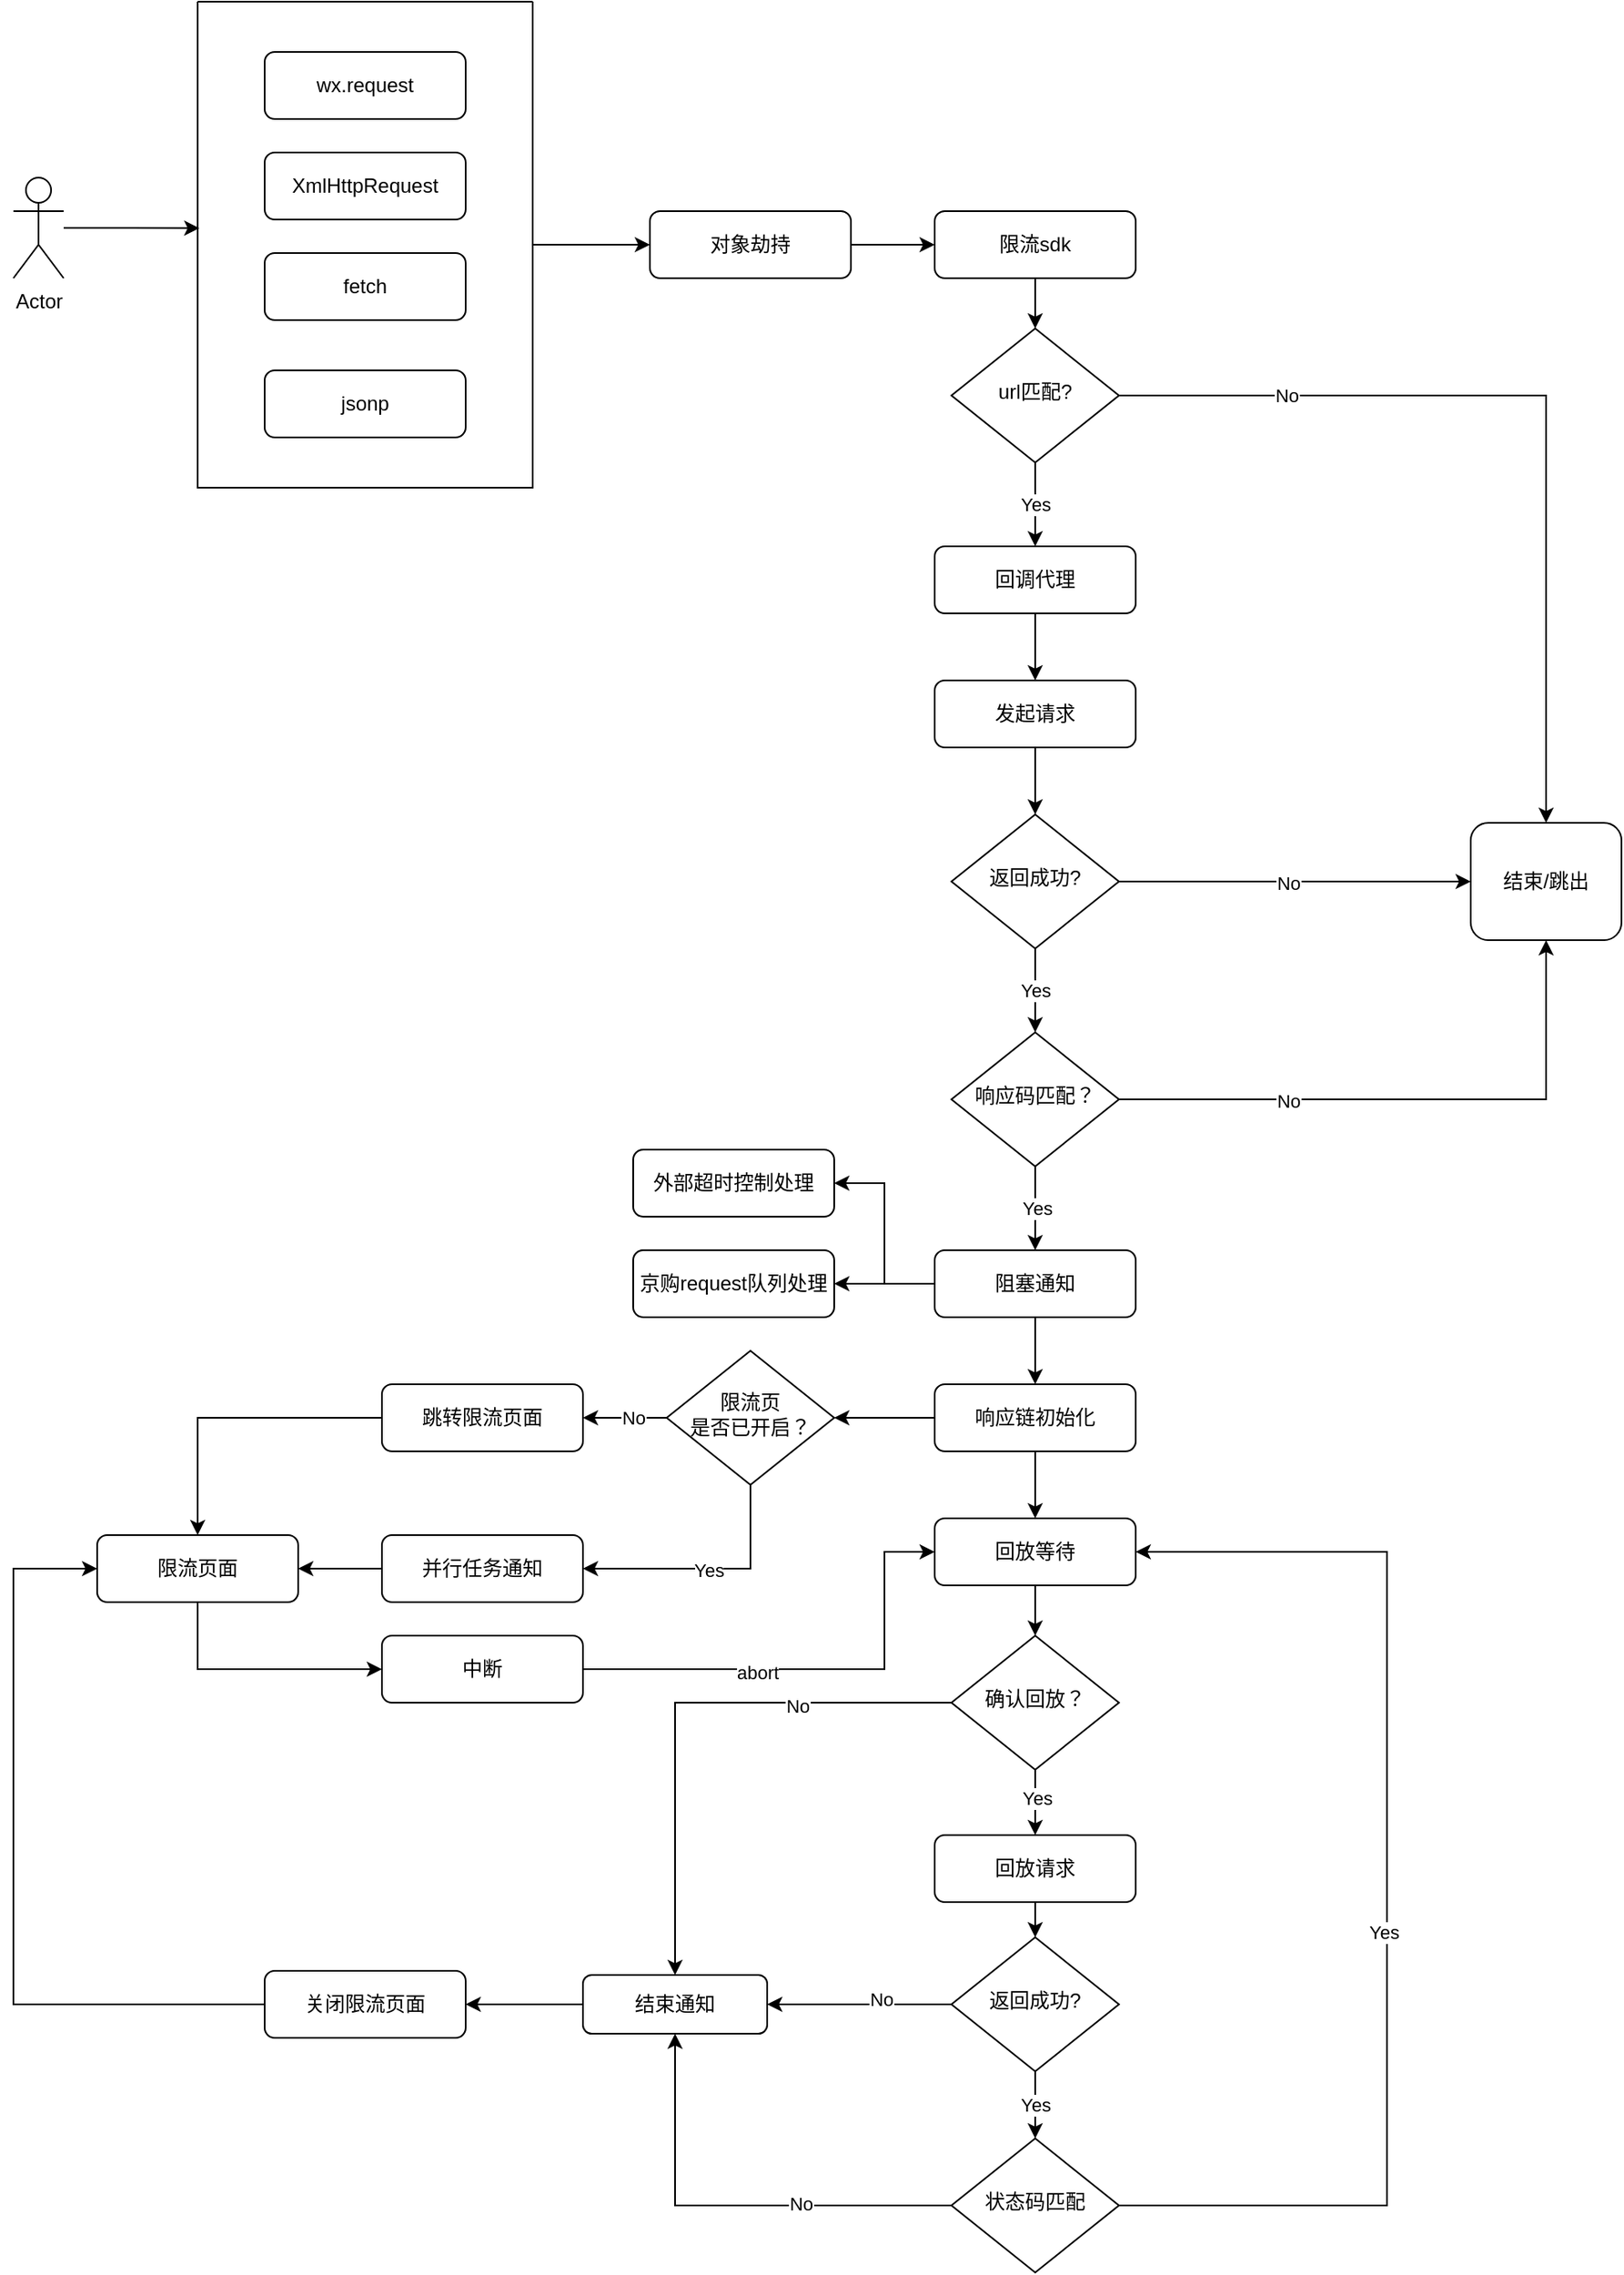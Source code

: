 <mxfile version="21.4.0" type="github">
  <diagram id="C5RBs43oDa-KdzZeNtuy" name="Page-1">
    <mxGraphModel dx="2133" dy="821" grid="1" gridSize="10" guides="1" tooltips="1" connect="1" arrows="1" fold="1" page="1" pageScale="1" pageWidth="827" pageHeight="1169" math="0" shadow="0">
      <root>
        <mxCell id="WIyWlLk6GJQsqaUBKTNV-0" />
        <mxCell id="WIyWlLk6GJQsqaUBKTNV-1" parent="WIyWlLk6GJQsqaUBKTNV-0" />
        <mxCell id="BcHs0v-dfjVn9y8Vt5I_-73" style="edgeStyle=orthogonalEdgeStyle;rounded=0;orthogonalLoop=1;jettySize=auto;html=1;exitX=1;exitY=0.5;exitDx=0;exitDy=0;entryX=0;entryY=0.5;entryDx=0;entryDy=0;" parent="WIyWlLk6GJQsqaUBKTNV-1" source="WIyWlLk6GJQsqaUBKTNV-3" target="BcHs0v-dfjVn9y8Vt5I_-1" edge="1">
          <mxGeometry relative="1" as="geometry" />
        </mxCell>
        <mxCell id="WIyWlLk6GJQsqaUBKTNV-3" value="对象劫持" style="rounded=1;whiteSpace=wrap;html=1;fontSize=12;glass=0;strokeWidth=1;shadow=0;" parent="WIyWlLk6GJQsqaUBKTNV-1" vertex="1">
          <mxGeometry x="-10" y="160" width="120" height="40" as="geometry" />
        </mxCell>
        <mxCell id="BcHs0v-dfjVn9y8Vt5I_-24" style="edgeStyle=orthogonalEdgeStyle;rounded=0;orthogonalLoop=1;jettySize=auto;html=1;exitX=0.5;exitY=1;exitDx=0;exitDy=0;entryX=0.5;entryY=0;entryDx=0;entryDy=0;" parent="WIyWlLk6GJQsqaUBKTNV-1" source="BcHs0v-dfjVn9y8Vt5I_-1" target="BcHs0v-dfjVn9y8Vt5I_-2" edge="1">
          <mxGeometry relative="1" as="geometry" />
        </mxCell>
        <mxCell id="BcHs0v-dfjVn9y8Vt5I_-1" value="限流sdk" style="rounded=1;whiteSpace=wrap;html=1;fontSize=12;glass=0;strokeWidth=1;shadow=0;" parent="WIyWlLk6GJQsqaUBKTNV-1" vertex="1">
          <mxGeometry x="160" y="160" width="120" height="40" as="geometry" />
        </mxCell>
        <mxCell id="BcHs0v-dfjVn9y8Vt5I_-25" value="No" style="edgeStyle=orthogonalEdgeStyle;rounded=0;orthogonalLoop=1;jettySize=auto;html=1;exitX=1;exitY=0.5;exitDx=0;exitDy=0;" parent="WIyWlLk6GJQsqaUBKTNV-1" source="BcHs0v-dfjVn9y8Vt5I_-2" target="BcHs0v-dfjVn9y8Vt5I_-5" edge="1">
          <mxGeometry x="-0.608" relative="1" as="geometry">
            <mxPoint as="offset" />
          </mxGeometry>
        </mxCell>
        <mxCell id="BcHs0v-dfjVn9y8Vt5I_-26" value="Yes" style="edgeStyle=orthogonalEdgeStyle;rounded=0;orthogonalLoop=1;jettySize=auto;html=1;exitX=0.5;exitY=1;exitDx=0;exitDy=0;entryX=0.5;entryY=0;entryDx=0;entryDy=0;" parent="WIyWlLk6GJQsqaUBKTNV-1" source="BcHs0v-dfjVn9y8Vt5I_-2" target="BcHs0v-dfjVn9y8Vt5I_-4" edge="1">
          <mxGeometry relative="1" as="geometry" />
        </mxCell>
        <mxCell id="BcHs0v-dfjVn9y8Vt5I_-2" value="url匹配?" style="rhombus;whiteSpace=wrap;html=1;shadow=0;fontFamily=Helvetica;fontSize=12;align=center;strokeWidth=1;spacing=6;spacingTop=-4;" parent="WIyWlLk6GJQsqaUBKTNV-1" vertex="1">
          <mxGeometry x="170" y="230" width="100" height="80" as="geometry" />
        </mxCell>
        <mxCell id="BcHs0v-dfjVn9y8Vt5I_-27" style="edgeStyle=orthogonalEdgeStyle;rounded=0;orthogonalLoop=1;jettySize=auto;html=1;exitX=0.5;exitY=1;exitDx=0;exitDy=0;entryX=0.5;entryY=0;entryDx=0;entryDy=0;" parent="WIyWlLk6GJQsqaUBKTNV-1" source="BcHs0v-dfjVn9y8Vt5I_-4" target="BcHs0v-dfjVn9y8Vt5I_-6" edge="1">
          <mxGeometry relative="1" as="geometry" />
        </mxCell>
        <mxCell id="BcHs0v-dfjVn9y8Vt5I_-4" value="回调代理" style="rounded=1;whiteSpace=wrap;html=1;fontSize=12;glass=0;strokeWidth=1;shadow=0;" parent="WIyWlLk6GJQsqaUBKTNV-1" vertex="1">
          <mxGeometry x="160" y="360" width="120" height="40" as="geometry" />
        </mxCell>
        <mxCell id="BcHs0v-dfjVn9y8Vt5I_-5" value="结束/跳出" style="rounded=1;whiteSpace=wrap;html=1;fontSize=12;glass=0;strokeWidth=1;shadow=0;" parent="WIyWlLk6GJQsqaUBKTNV-1" vertex="1">
          <mxGeometry x="480" y="525" width="90" height="70" as="geometry" />
        </mxCell>
        <mxCell id="BcHs0v-dfjVn9y8Vt5I_-28" style="edgeStyle=orthogonalEdgeStyle;rounded=0;orthogonalLoop=1;jettySize=auto;html=1;exitX=0.5;exitY=1;exitDx=0;exitDy=0;entryX=0.5;entryY=0;entryDx=0;entryDy=0;" parent="WIyWlLk6GJQsqaUBKTNV-1" source="BcHs0v-dfjVn9y8Vt5I_-6" target="BcHs0v-dfjVn9y8Vt5I_-8" edge="1">
          <mxGeometry relative="1" as="geometry" />
        </mxCell>
        <mxCell id="BcHs0v-dfjVn9y8Vt5I_-6" value="发起请求" style="rounded=1;whiteSpace=wrap;html=1;fontSize=12;glass=0;strokeWidth=1;shadow=0;" parent="WIyWlLk6GJQsqaUBKTNV-1" vertex="1">
          <mxGeometry x="160" y="440" width="120" height="40" as="geometry" />
        </mxCell>
        <mxCell id="BcHs0v-dfjVn9y8Vt5I_-31" value="Yes" style="edgeStyle=orthogonalEdgeStyle;rounded=0;orthogonalLoop=1;jettySize=auto;html=1;exitX=0.5;exitY=1;exitDx=0;exitDy=0;entryX=0.5;entryY=0;entryDx=0;entryDy=0;" parent="WIyWlLk6GJQsqaUBKTNV-1" source="BcHs0v-dfjVn9y8Vt5I_-8" target="BcHs0v-dfjVn9y8Vt5I_-10" edge="1">
          <mxGeometry relative="1" as="geometry" />
        </mxCell>
        <mxCell id="BcHs0v-dfjVn9y8Vt5I_-95" style="edgeStyle=orthogonalEdgeStyle;rounded=0;orthogonalLoop=1;jettySize=auto;html=1;exitX=1;exitY=0.5;exitDx=0;exitDy=0;" parent="WIyWlLk6GJQsqaUBKTNV-1" source="BcHs0v-dfjVn9y8Vt5I_-8" target="BcHs0v-dfjVn9y8Vt5I_-5" edge="1">
          <mxGeometry relative="1" as="geometry" />
        </mxCell>
        <mxCell id="BcHs0v-dfjVn9y8Vt5I_-96" value="No" style="edgeLabel;html=1;align=center;verticalAlign=middle;resizable=0;points=[];" parent="BcHs0v-dfjVn9y8Vt5I_-95" vertex="1" connectable="0">
          <mxGeometry x="-0.038" y="-1" relative="1" as="geometry">
            <mxPoint as="offset" />
          </mxGeometry>
        </mxCell>
        <mxCell id="BcHs0v-dfjVn9y8Vt5I_-8" value="返回成功?" style="rhombus;whiteSpace=wrap;html=1;shadow=0;fontFamily=Helvetica;fontSize=12;align=center;strokeWidth=1;spacing=6;spacingTop=-4;" parent="WIyWlLk6GJQsqaUBKTNV-1" vertex="1">
          <mxGeometry x="170" y="520" width="100" height="80" as="geometry" />
        </mxCell>
        <mxCell id="BcHs0v-dfjVn9y8Vt5I_-32" style="edgeStyle=orthogonalEdgeStyle;rounded=0;orthogonalLoop=1;jettySize=auto;html=1;exitX=0.5;exitY=1;exitDx=0;exitDy=0;" parent="WIyWlLk6GJQsqaUBKTNV-1" source="BcHs0v-dfjVn9y8Vt5I_-10" target="BcHs0v-dfjVn9y8Vt5I_-12" edge="1">
          <mxGeometry relative="1" as="geometry" />
        </mxCell>
        <mxCell id="BcHs0v-dfjVn9y8Vt5I_-33" value="Yes" style="edgeLabel;html=1;align=center;verticalAlign=middle;resizable=0;points=[];" parent="BcHs0v-dfjVn9y8Vt5I_-32" vertex="1" connectable="0">
          <mxGeometry x="-0.025" y="1" relative="1" as="geometry">
            <mxPoint as="offset" />
          </mxGeometry>
        </mxCell>
        <mxCell id="BcHs0v-dfjVn9y8Vt5I_-93" style="edgeStyle=orthogonalEdgeStyle;rounded=0;orthogonalLoop=1;jettySize=auto;html=1;exitX=1;exitY=0.5;exitDx=0;exitDy=0;entryX=0.5;entryY=1;entryDx=0;entryDy=0;" parent="WIyWlLk6GJQsqaUBKTNV-1" source="BcHs0v-dfjVn9y8Vt5I_-10" target="BcHs0v-dfjVn9y8Vt5I_-5" edge="1">
          <mxGeometry relative="1" as="geometry" />
        </mxCell>
        <mxCell id="BcHs0v-dfjVn9y8Vt5I_-94" value="No" style="edgeLabel;html=1;align=center;verticalAlign=middle;resizable=0;points=[];" parent="BcHs0v-dfjVn9y8Vt5I_-93" vertex="1" connectable="0">
          <mxGeometry x="-0.422" y="-1" relative="1" as="geometry">
            <mxPoint as="offset" />
          </mxGeometry>
        </mxCell>
        <mxCell id="BcHs0v-dfjVn9y8Vt5I_-10" value="响应码匹配？" style="rhombus;whiteSpace=wrap;html=1;shadow=0;fontFamily=Helvetica;fontSize=12;align=center;strokeWidth=1;spacing=6;spacingTop=-4;" parent="WIyWlLk6GJQsqaUBKTNV-1" vertex="1">
          <mxGeometry x="170" y="650" width="100" height="80" as="geometry" />
        </mxCell>
        <mxCell id="BcHs0v-dfjVn9y8Vt5I_-38" style="edgeStyle=orthogonalEdgeStyle;rounded=0;orthogonalLoop=1;jettySize=auto;html=1;exitX=0.5;exitY=1;exitDx=0;exitDy=0;entryX=0.5;entryY=0;entryDx=0;entryDy=0;" parent="WIyWlLk6GJQsqaUBKTNV-1" source="BcHs0v-dfjVn9y8Vt5I_-12" target="BcHs0v-dfjVn9y8Vt5I_-13" edge="1">
          <mxGeometry relative="1" as="geometry" />
        </mxCell>
        <mxCell id="BcHs0v-dfjVn9y8Vt5I_-63" style="edgeStyle=orthogonalEdgeStyle;rounded=0;orthogonalLoop=1;jettySize=auto;html=1;exitX=0;exitY=0.5;exitDx=0;exitDy=0;entryX=1;entryY=0.5;entryDx=0;entryDy=0;" parent="WIyWlLk6GJQsqaUBKTNV-1" source="BcHs0v-dfjVn9y8Vt5I_-12" target="BcHs0v-dfjVn9y8Vt5I_-36" edge="1">
          <mxGeometry relative="1" as="geometry" />
        </mxCell>
        <mxCell id="gQ1wiMqWh2vKQqTtI7qp-10" style="edgeStyle=orthogonalEdgeStyle;rounded=0;orthogonalLoop=1;jettySize=auto;html=1;exitX=0;exitY=0.5;exitDx=0;exitDy=0;entryX=1;entryY=0.5;entryDx=0;entryDy=0;" edge="1" parent="WIyWlLk6GJQsqaUBKTNV-1" source="BcHs0v-dfjVn9y8Vt5I_-12" target="gQ1wiMqWh2vKQqTtI7qp-8">
          <mxGeometry relative="1" as="geometry" />
        </mxCell>
        <mxCell id="BcHs0v-dfjVn9y8Vt5I_-12" value="阻塞通知" style="rounded=1;whiteSpace=wrap;html=1;fontSize=12;glass=0;strokeWidth=1;shadow=0;" parent="WIyWlLk6GJQsqaUBKTNV-1" vertex="1">
          <mxGeometry x="160" y="780" width="120" height="40" as="geometry" />
        </mxCell>
        <mxCell id="BcHs0v-dfjVn9y8Vt5I_-41" style="edgeStyle=orthogonalEdgeStyle;rounded=0;orthogonalLoop=1;jettySize=auto;html=1;exitX=0.5;exitY=1;exitDx=0;exitDy=0;entryX=0.5;entryY=0;entryDx=0;entryDy=0;" parent="WIyWlLk6GJQsqaUBKTNV-1" source="BcHs0v-dfjVn9y8Vt5I_-13" target="BcHs0v-dfjVn9y8Vt5I_-15" edge="1">
          <mxGeometry relative="1" as="geometry" />
        </mxCell>
        <mxCell id="BcHs0v-dfjVn9y8Vt5I_-67" style="edgeStyle=orthogonalEdgeStyle;rounded=0;orthogonalLoop=1;jettySize=auto;html=1;exitX=0;exitY=0.5;exitDx=0;exitDy=0;entryX=1;entryY=0.5;entryDx=0;entryDy=0;" parent="WIyWlLk6GJQsqaUBKTNV-1" source="BcHs0v-dfjVn9y8Vt5I_-13" target="BcHs0v-dfjVn9y8Vt5I_-66" edge="1">
          <mxGeometry relative="1" as="geometry" />
        </mxCell>
        <mxCell id="BcHs0v-dfjVn9y8Vt5I_-13" value="响应链初始化" style="rounded=1;whiteSpace=wrap;html=1;fontSize=12;glass=0;strokeWidth=1;shadow=0;" parent="WIyWlLk6GJQsqaUBKTNV-1" vertex="1">
          <mxGeometry x="160" y="860" width="120" height="40" as="geometry" />
        </mxCell>
        <mxCell id="BcHs0v-dfjVn9y8Vt5I_-42" style="edgeStyle=orthogonalEdgeStyle;rounded=0;orthogonalLoop=1;jettySize=auto;html=1;exitX=0.5;exitY=1;exitDx=0;exitDy=0;entryX=0.5;entryY=0;entryDx=0;entryDy=0;" parent="WIyWlLk6GJQsqaUBKTNV-1" source="BcHs0v-dfjVn9y8Vt5I_-15" target="BcHs0v-dfjVn9y8Vt5I_-17" edge="1">
          <mxGeometry relative="1" as="geometry" />
        </mxCell>
        <mxCell id="BcHs0v-dfjVn9y8Vt5I_-15" value="回放等待" style="rounded=1;whiteSpace=wrap;html=1;fontSize=12;glass=0;strokeWidth=1;shadow=0;" parent="WIyWlLk6GJQsqaUBKTNV-1" vertex="1">
          <mxGeometry x="160" y="940" width="120" height="40" as="geometry" />
        </mxCell>
        <mxCell id="BcHs0v-dfjVn9y8Vt5I_-43" style="edgeStyle=orthogonalEdgeStyle;rounded=0;orthogonalLoop=1;jettySize=auto;html=1;exitX=0.5;exitY=1;exitDx=0;exitDy=0;entryX=0.5;entryY=0;entryDx=0;entryDy=0;" parent="WIyWlLk6GJQsqaUBKTNV-1" source="BcHs0v-dfjVn9y8Vt5I_-17" target="BcHs0v-dfjVn9y8Vt5I_-18" edge="1">
          <mxGeometry relative="1" as="geometry" />
        </mxCell>
        <mxCell id="BcHs0v-dfjVn9y8Vt5I_-44" value="Yes" style="edgeLabel;html=1;align=center;verticalAlign=middle;resizable=0;points=[];" parent="BcHs0v-dfjVn9y8Vt5I_-43" vertex="1" connectable="0">
          <mxGeometry x="-0.167" y="1" relative="1" as="geometry">
            <mxPoint y="1" as="offset" />
          </mxGeometry>
        </mxCell>
        <mxCell id="BcHs0v-dfjVn9y8Vt5I_-79" style="edgeStyle=orthogonalEdgeStyle;rounded=0;orthogonalLoop=1;jettySize=auto;html=1;exitX=0;exitY=0.5;exitDx=0;exitDy=0;entryX=0.5;entryY=0;entryDx=0;entryDy=0;" parent="WIyWlLk6GJQsqaUBKTNV-1" source="BcHs0v-dfjVn9y8Vt5I_-17" target="BcHs0v-dfjVn9y8Vt5I_-76" edge="1">
          <mxGeometry relative="1" as="geometry" />
        </mxCell>
        <mxCell id="BcHs0v-dfjVn9y8Vt5I_-80" value="No" style="edgeLabel;html=1;align=center;verticalAlign=middle;resizable=0;points=[];" parent="BcHs0v-dfjVn9y8Vt5I_-79" vertex="1" connectable="0">
          <mxGeometry x="-0.435" y="2" relative="1" as="geometry">
            <mxPoint as="offset" />
          </mxGeometry>
        </mxCell>
        <mxCell id="BcHs0v-dfjVn9y8Vt5I_-17" value="确认回放？" style="rhombus;whiteSpace=wrap;html=1;shadow=0;fontFamily=Helvetica;fontSize=12;align=center;strokeWidth=1;spacing=6;spacingTop=-4;" parent="WIyWlLk6GJQsqaUBKTNV-1" vertex="1">
          <mxGeometry x="170" y="1010" width="100" height="80" as="geometry" />
        </mxCell>
        <mxCell id="BcHs0v-dfjVn9y8Vt5I_-49" style="edgeStyle=orthogonalEdgeStyle;rounded=0;orthogonalLoop=1;jettySize=auto;html=1;exitX=0.5;exitY=1;exitDx=0;exitDy=0;entryX=0.5;entryY=0;entryDx=0;entryDy=0;" parent="WIyWlLk6GJQsqaUBKTNV-1" source="BcHs0v-dfjVn9y8Vt5I_-18" target="BcHs0v-dfjVn9y8Vt5I_-19" edge="1">
          <mxGeometry relative="1" as="geometry" />
        </mxCell>
        <mxCell id="BcHs0v-dfjVn9y8Vt5I_-18" value="回放请求" style="rounded=1;whiteSpace=wrap;html=1;fontSize=12;glass=0;strokeWidth=1;shadow=0;" parent="WIyWlLk6GJQsqaUBKTNV-1" vertex="1">
          <mxGeometry x="160" y="1129" width="120" height="40" as="geometry" />
        </mxCell>
        <mxCell id="BcHs0v-dfjVn9y8Vt5I_-52" value="Yes" style="edgeStyle=orthogonalEdgeStyle;rounded=0;orthogonalLoop=1;jettySize=auto;html=1;exitX=0.5;exitY=1;exitDx=0;exitDy=0;entryX=0.5;entryY=0;entryDx=0;entryDy=0;" parent="WIyWlLk6GJQsqaUBKTNV-1" source="BcHs0v-dfjVn9y8Vt5I_-19" target="BcHs0v-dfjVn9y8Vt5I_-20" edge="1">
          <mxGeometry relative="1" as="geometry" />
        </mxCell>
        <mxCell id="BcHs0v-dfjVn9y8Vt5I_-78" style="edgeStyle=orthogonalEdgeStyle;rounded=0;orthogonalLoop=1;jettySize=auto;html=1;exitX=0;exitY=0.5;exitDx=0;exitDy=0;entryX=1;entryY=0.5;entryDx=0;entryDy=0;" parent="WIyWlLk6GJQsqaUBKTNV-1" source="BcHs0v-dfjVn9y8Vt5I_-19" target="BcHs0v-dfjVn9y8Vt5I_-76" edge="1">
          <mxGeometry relative="1" as="geometry" />
        </mxCell>
        <mxCell id="BcHs0v-dfjVn9y8Vt5I_-81" value="No" style="edgeLabel;html=1;align=center;verticalAlign=middle;resizable=0;points=[];" parent="BcHs0v-dfjVn9y8Vt5I_-78" vertex="1" connectable="0">
          <mxGeometry x="-0.235" y="-3" relative="1" as="geometry">
            <mxPoint as="offset" />
          </mxGeometry>
        </mxCell>
        <mxCell id="BcHs0v-dfjVn9y8Vt5I_-19" value="返回成功?" style="rhombus;whiteSpace=wrap;html=1;shadow=0;fontFamily=Helvetica;fontSize=12;align=center;strokeWidth=1;spacing=6;spacingTop=-4;" parent="WIyWlLk6GJQsqaUBKTNV-1" vertex="1">
          <mxGeometry x="170" y="1190" width="100" height="80" as="geometry" />
        </mxCell>
        <mxCell id="BcHs0v-dfjVn9y8Vt5I_-74" style="edgeStyle=orthogonalEdgeStyle;rounded=0;orthogonalLoop=1;jettySize=auto;html=1;exitX=1;exitY=0.5;exitDx=0;exitDy=0;entryX=1;entryY=0.5;entryDx=0;entryDy=0;" parent="WIyWlLk6GJQsqaUBKTNV-1" source="BcHs0v-dfjVn9y8Vt5I_-20" target="BcHs0v-dfjVn9y8Vt5I_-15" edge="1">
          <mxGeometry relative="1" as="geometry">
            <Array as="points">
              <mxPoint x="430" y="1350" />
              <mxPoint x="430" y="960" />
            </Array>
          </mxGeometry>
        </mxCell>
        <mxCell id="BcHs0v-dfjVn9y8Vt5I_-75" value="Yes" style="edgeLabel;html=1;align=center;verticalAlign=middle;resizable=0;points=[];" parent="BcHs0v-dfjVn9y8Vt5I_-74" vertex="1" connectable="0">
          <mxGeometry x="-0.076" y="2" relative="1" as="geometry">
            <mxPoint as="offset" />
          </mxGeometry>
        </mxCell>
        <mxCell id="BcHs0v-dfjVn9y8Vt5I_-82" style="edgeStyle=orthogonalEdgeStyle;rounded=0;orthogonalLoop=1;jettySize=auto;html=1;exitX=0;exitY=0.5;exitDx=0;exitDy=0;entryX=0.5;entryY=1;entryDx=0;entryDy=0;" parent="WIyWlLk6GJQsqaUBKTNV-1" source="BcHs0v-dfjVn9y8Vt5I_-20" target="BcHs0v-dfjVn9y8Vt5I_-76" edge="1">
          <mxGeometry relative="1" as="geometry">
            <mxPoint x="-50" y="1270" as="targetPoint" />
          </mxGeometry>
        </mxCell>
        <mxCell id="BcHs0v-dfjVn9y8Vt5I_-83" value="No" style="edgeLabel;html=1;align=center;verticalAlign=middle;resizable=0;points=[];" parent="BcHs0v-dfjVn9y8Vt5I_-82" vertex="1" connectable="0">
          <mxGeometry x="-0.327" y="-1" relative="1" as="geometry">
            <mxPoint as="offset" />
          </mxGeometry>
        </mxCell>
        <mxCell id="BcHs0v-dfjVn9y8Vt5I_-20" value="状态码匹配" style="rhombus;whiteSpace=wrap;html=1;shadow=0;fontFamily=Helvetica;fontSize=12;align=center;strokeWidth=1;spacing=6;spacingTop=-4;" parent="WIyWlLk6GJQsqaUBKTNV-1" vertex="1">
          <mxGeometry x="170" y="1310" width="100" height="80" as="geometry" />
        </mxCell>
        <mxCell id="BcHs0v-dfjVn9y8Vt5I_-36" value="京购request队列处理" style="rounded=1;whiteSpace=wrap;html=1;fontSize=12;glass=0;strokeWidth=1;shadow=0;" parent="WIyWlLk6GJQsqaUBKTNV-1" vertex="1">
          <mxGeometry x="-20" y="780" width="120" height="40" as="geometry" />
        </mxCell>
        <mxCell id="BcHs0v-dfjVn9y8Vt5I_-72" style="edgeStyle=orthogonalEdgeStyle;rounded=0;orthogonalLoop=1;jettySize=auto;html=1;exitX=0;exitY=0.5;exitDx=0;exitDy=0;entryX=0.5;entryY=0;entryDx=0;entryDy=0;" parent="WIyWlLk6GJQsqaUBKTNV-1" source="BcHs0v-dfjVn9y8Vt5I_-59" target="BcHs0v-dfjVn9y8Vt5I_-60" edge="1">
          <mxGeometry relative="1" as="geometry" />
        </mxCell>
        <mxCell id="BcHs0v-dfjVn9y8Vt5I_-59" value="跳转限流页面" style="rounded=1;whiteSpace=wrap;html=1;fontSize=12;glass=0;strokeWidth=1;shadow=0;" parent="WIyWlLk6GJQsqaUBKTNV-1" vertex="1">
          <mxGeometry x="-170" y="860" width="120" height="40" as="geometry" />
        </mxCell>
        <mxCell id="BcHs0v-dfjVn9y8Vt5I_-106" style="edgeStyle=orthogonalEdgeStyle;rounded=0;orthogonalLoop=1;jettySize=auto;html=1;exitX=0.5;exitY=1;exitDx=0;exitDy=0;entryX=0;entryY=0.5;entryDx=0;entryDy=0;" parent="WIyWlLk6GJQsqaUBKTNV-1" source="BcHs0v-dfjVn9y8Vt5I_-60" target="BcHs0v-dfjVn9y8Vt5I_-105" edge="1">
          <mxGeometry relative="1" as="geometry" />
        </mxCell>
        <mxCell id="BcHs0v-dfjVn9y8Vt5I_-60" value="限流页面" style="rounded=1;whiteSpace=wrap;html=1;fontSize=12;glass=0;strokeWidth=1;shadow=0;" parent="WIyWlLk6GJQsqaUBKTNV-1" vertex="1">
          <mxGeometry x="-340" y="950" width="120" height="40" as="geometry" />
        </mxCell>
        <mxCell id="BcHs0v-dfjVn9y8Vt5I_-68" style="edgeStyle=orthogonalEdgeStyle;rounded=0;orthogonalLoop=1;jettySize=auto;html=1;exitX=0;exitY=0.5;exitDx=0;exitDy=0;entryX=1;entryY=0.5;entryDx=0;entryDy=0;" parent="WIyWlLk6GJQsqaUBKTNV-1" source="BcHs0v-dfjVn9y8Vt5I_-66" target="BcHs0v-dfjVn9y8Vt5I_-59" edge="1">
          <mxGeometry relative="1" as="geometry" />
        </mxCell>
        <mxCell id="BcHs0v-dfjVn9y8Vt5I_-69" value="No" style="edgeLabel;html=1;align=center;verticalAlign=middle;resizable=0;points=[];" parent="BcHs0v-dfjVn9y8Vt5I_-68" vertex="1" connectable="0">
          <mxGeometry x="0.12" relative="1" as="geometry">
            <mxPoint x="8" as="offset" />
          </mxGeometry>
        </mxCell>
        <mxCell id="BcHs0v-dfjVn9y8Vt5I_-87" style="edgeStyle=orthogonalEdgeStyle;rounded=0;orthogonalLoop=1;jettySize=auto;html=1;exitX=0.5;exitY=1;exitDx=0;exitDy=0;entryX=1;entryY=0.5;entryDx=0;entryDy=0;" parent="WIyWlLk6GJQsqaUBKTNV-1" source="BcHs0v-dfjVn9y8Vt5I_-66" target="BcHs0v-dfjVn9y8Vt5I_-86" edge="1">
          <mxGeometry relative="1" as="geometry" />
        </mxCell>
        <mxCell id="BcHs0v-dfjVn9y8Vt5I_-88" value="Yes" style="edgeLabel;html=1;align=center;verticalAlign=middle;resizable=0;points=[];" parent="BcHs0v-dfjVn9y8Vt5I_-87" vertex="1" connectable="0">
          <mxGeometry y="1" relative="1" as="geometry">
            <mxPoint as="offset" />
          </mxGeometry>
        </mxCell>
        <mxCell id="BcHs0v-dfjVn9y8Vt5I_-66" value="限流页&lt;br&gt;是否已开启？" style="rhombus;whiteSpace=wrap;html=1;shadow=0;fontFamily=Helvetica;fontSize=12;align=center;strokeWidth=1;spacing=6;spacingTop=-4;" parent="WIyWlLk6GJQsqaUBKTNV-1" vertex="1">
          <mxGeometry y="840" width="100" height="80" as="geometry" />
        </mxCell>
        <mxCell id="BcHs0v-dfjVn9y8Vt5I_-91" style="edgeStyle=orthogonalEdgeStyle;rounded=0;orthogonalLoop=1;jettySize=auto;html=1;exitX=0;exitY=0.5;exitDx=0;exitDy=0;entryX=1;entryY=0.5;entryDx=0;entryDy=0;" parent="WIyWlLk6GJQsqaUBKTNV-1" source="BcHs0v-dfjVn9y8Vt5I_-76" target="BcHs0v-dfjVn9y8Vt5I_-90" edge="1">
          <mxGeometry relative="1" as="geometry" />
        </mxCell>
        <mxCell id="BcHs0v-dfjVn9y8Vt5I_-76" value="结束通知" style="rounded=1;whiteSpace=wrap;html=1;fontSize=12;glass=0;strokeWidth=1;shadow=0;" parent="WIyWlLk6GJQsqaUBKTNV-1" vertex="1">
          <mxGeometry x="-50" y="1212.5" width="110" height="35" as="geometry" />
        </mxCell>
        <mxCell id="BcHs0v-dfjVn9y8Vt5I_-89" style="edgeStyle=orthogonalEdgeStyle;rounded=0;orthogonalLoop=1;jettySize=auto;html=1;exitX=0;exitY=0.5;exitDx=0;exitDy=0;entryX=1;entryY=0.5;entryDx=0;entryDy=0;" parent="WIyWlLk6GJQsqaUBKTNV-1" source="BcHs0v-dfjVn9y8Vt5I_-86" target="BcHs0v-dfjVn9y8Vt5I_-60" edge="1">
          <mxGeometry relative="1" as="geometry" />
        </mxCell>
        <mxCell id="BcHs0v-dfjVn9y8Vt5I_-86" value="并行任务通知" style="rounded=1;whiteSpace=wrap;html=1;fontSize=12;glass=0;strokeWidth=1;shadow=0;" parent="WIyWlLk6GJQsqaUBKTNV-1" vertex="1">
          <mxGeometry x="-170" y="950" width="120" height="40" as="geometry" />
        </mxCell>
        <mxCell id="BcHs0v-dfjVn9y8Vt5I_-92" style="edgeStyle=orthogonalEdgeStyle;rounded=0;orthogonalLoop=1;jettySize=auto;html=1;exitX=0;exitY=0.5;exitDx=0;exitDy=0;" parent="WIyWlLk6GJQsqaUBKTNV-1" source="BcHs0v-dfjVn9y8Vt5I_-90" target="BcHs0v-dfjVn9y8Vt5I_-60" edge="1">
          <mxGeometry relative="1" as="geometry">
            <Array as="points">
              <mxPoint x="-390" y="1230" />
              <mxPoint x="-390" y="970" />
            </Array>
          </mxGeometry>
        </mxCell>
        <mxCell id="BcHs0v-dfjVn9y8Vt5I_-90" value="关闭限流页面" style="rounded=1;whiteSpace=wrap;html=1;fontSize=12;glass=0;strokeWidth=1;shadow=0;" parent="WIyWlLk6GJQsqaUBKTNV-1" vertex="1">
          <mxGeometry x="-240" y="1210" width="120" height="40" as="geometry" />
        </mxCell>
        <mxCell id="BcHs0v-dfjVn9y8Vt5I_-97" value="wx.request" style="rounded=1;whiteSpace=wrap;html=1;fontSize=12;glass=0;strokeWidth=1;shadow=0;" parent="WIyWlLk6GJQsqaUBKTNV-1" vertex="1">
          <mxGeometry x="-240" y="65" width="120" height="40" as="geometry" />
        </mxCell>
        <mxCell id="BcHs0v-dfjVn9y8Vt5I_-107" style="edgeStyle=orthogonalEdgeStyle;rounded=0;orthogonalLoop=1;jettySize=auto;html=1;exitX=1;exitY=0.5;exitDx=0;exitDy=0;entryX=0;entryY=0.5;entryDx=0;entryDy=0;" parent="WIyWlLk6GJQsqaUBKTNV-1" source="BcHs0v-dfjVn9y8Vt5I_-105" target="BcHs0v-dfjVn9y8Vt5I_-15" edge="1">
          <mxGeometry relative="1" as="geometry">
            <Array as="points">
              <mxPoint x="130" y="1030" />
              <mxPoint x="130" y="960" />
            </Array>
          </mxGeometry>
        </mxCell>
        <mxCell id="BcHs0v-dfjVn9y8Vt5I_-108" value="abort" style="edgeLabel;html=1;align=center;verticalAlign=middle;resizable=0;points=[];" parent="BcHs0v-dfjVn9y8Vt5I_-107" vertex="1" connectable="0">
          <mxGeometry x="-0.257" y="-2" relative="1" as="geometry">
            <mxPoint as="offset" />
          </mxGeometry>
        </mxCell>
        <mxCell id="BcHs0v-dfjVn9y8Vt5I_-105" value="中断" style="rounded=1;whiteSpace=wrap;html=1;fontSize=12;glass=0;strokeWidth=1;shadow=0;" parent="WIyWlLk6GJQsqaUBKTNV-1" vertex="1">
          <mxGeometry x="-170" y="1010" width="120" height="40" as="geometry" />
        </mxCell>
        <mxCell id="gQ1wiMqWh2vKQqTtI7qp-0" value="XmlHttpRequest" style="rounded=1;whiteSpace=wrap;html=1;fontSize=12;glass=0;strokeWidth=1;shadow=0;" vertex="1" parent="WIyWlLk6GJQsqaUBKTNV-1">
          <mxGeometry x="-240" y="125" width="120" height="40" as="geometry" />
        </mxCell>
        <mxCell id="gQ1wiMqWh2vKQqTtI7qp-1" value="fetch" style="rounded=1;whiteSpace=wrap;html=1;fontSize=12;glass=0;strokeWidth=1;shadow=0;" vertex="1" parent="WIyWlLk6GJQsqaUBKTNV-1">
          <mxGeometry x="-240" y="185" width="120" height="40" as="geometry" />
        </mxCell>
        <mxCell id="gQ1wiMqWh2vKQqTtI7qp-2" value="jsonp" style="rounded=1;whiteSpace=wrap;html=1;fontSize=12;glass=0;strokeWidth=1;shadow=0;" vertex="1" parent="WIyWlLk6GJQsqaUBKTNV-1">
          <mxGeometry x="-240" y="255" width="120" height="40" as="geometry" />
        </mxCell>
        <mxCell id="gQ1wiMqWh2vKQqTtI7qp-4" value="" style="edgeStyle=orthogonalEdgeStyle;rounded=0;orthogonalLoop=1;jettySize=auto;html=1;" edge="1" parent="WIyWlLk6GJQsqaUBKTNV-1" source="gQ1wiMqWh2vKQqTtI7qp-3" target="WIyWlLk6GJQsqaUBKTNV-3">
          <mxGeometry relative="1" as="geometry" />
        </mxCell>
        <mxCell id="gQ1wiMqWh2vKQqTtI7qp-3" value="" style="swimlane;startSize=0;" vertex="1" parent="WIyWlLk6GJQsqaUBKTNV-1">
          <mxGeometry x="-280" y="35" width="200" height="290" as="geometry">
            <mxRectangle x="-240" y="130" width="50" height="40" as="alternateBounds" />
          </mxGeometry>
        </mxCell>
        <mxCell id="gQ1wiMqWh2vKQqTtI7qp-6" style="edgeStyle=orthogonalEdgeStyle;rounded=0;orthogonalLoop=1;jettySize=auto;html=1;entryX=0.005;entryY=0.466;entryDx=0;entryDy=0;entryPerimeter=0;" edge="1" parent="WIyWlLk6GJQsqaUBKTNV-1" source="gQ1wiMqWh2vKQqTtI7qp-5" target="gQ1wiMqWh2vKQqTtI7qp-3">
          <mxGeometry relative="1" as="geometry" />
        </mxCell>
        <mxCell id="gQ1wiMqWh2vKQqTtI7qp-5" value="Actor" style="shape=umlActor;verticalLabelPosition=bottom;verticalAlign=top;html=1;outlineConnect=0;" vertex="1" parent="WIyWlLk6GJQsqaUBKTNV-1">
          <mxGeometry x="-390" y="140" width="30" height="60" as="geometry" />
        </mxCell>
        <mxCell id="gQ1wiMqWh2vKQqTtI7qp-8" value="外部超时控制处理" style="rounded=1;whiteSpace=wrap;html=1;fontSize=12;glass=0;strokeWidth=1;shadow=0;" vertex="1" parent="WIyWlLk6GJQsqaUBKTNV-1">
          <mxGeometry x="-20" y="720" width="120" height="40" as="geometry" />
        </mxCell>
      </root>
    </mxGraphModel>
  </diagram>
</mxfile>
